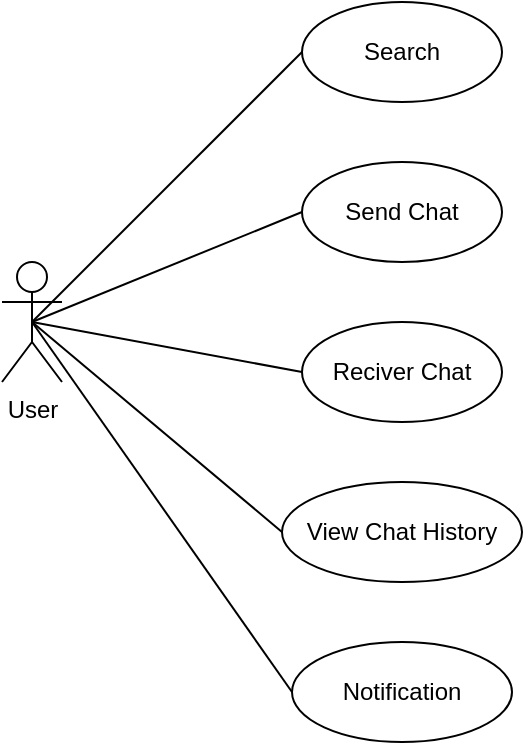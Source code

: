 <mxfile>
    <diagram id="7Q9kuq0tl1mcpIoLD8EX" name="Page-1">
        <mxGraphModel dx="423" dy="497" grid="1" gridSize="10" guides="1" tooltips="1" connect="1" arrows="1" fold="1" page="1" pageScale="1" pageWidth="827" pageHeight="1169" math="0" shadow="0">
            <root>
                <mxCell id="0"/>
                <mxCell id="1" parent="0"/>
                <mxCell id="2" value="User&lt;br&gt;" style="shape=umlActor;verticalLabelPosition=bottom;verticalAlign=top;html=1;outlineConnect=0;" parent="1" vertex="1">
                    <mxGeometry x="50" y="620" width="30" height="60" as="geometry"/>
                </mxCell>
                <mxCell id="4" value="Search" style="ellipse;whiteSpace=wrap;html=1;direction=south;" parent="1" vertex="1">
                    <mxGeometry x="200" y="490" width="100" height="50" as="geometry"/>
                </mxCell>
                <mxCell id="5" value="Send Chat" style="ellipse;whiteSpace=wrap;html=1;direction=south;" parent="1" vertex="1">
                    <mxGeometry x="200" y="570" width="100" height="50" as="geometry"/>
                </mxCell>
                <mxCell id="6" value="Reciver Chat" style="ellipse;whiteSpace=wrap;html=1;direction=south;" parent="1" vertex="1">
                    <mxGeometry x="200" y="650" width="100" height="50" as="geometry"/>
                </mxCell>
                <mxCell id="7" value="View Chat History&lt;br&gt;" style="ellipse;whiteSpace=wrap;html=1;direction=south;" parent="1" vertex="1">
                    <mxGeometry x="190" y="730" width="120" height="50" as="geometry"/>
                </mxCell>
                <mxCell id="8" value="Notification" style="ellipse;whiteSpace=wrap;html=1;direction=south;" parent="1" vertex="1">
                    <mxGeometry x="195" y="810" width="110" height="50" as="geometry"/>
                </mxCell>
                <mxCell id="9" value="" style="endArrow=none;html=1;exitX=0.5;exitY=0.5;exitDx=0;exitDy=0;exitPerimeter=0;entryX=0.5;entryY=1;entryDx=0;entryDy=0;" parent="1" source="2" target="4" edge="1">
                    <mxGeometry width="50" height="50" relative="1" as="geometry">
                        <mxPoint x="280" y="730" as="sourcePoint"/>
                        <mxPoint x="330" y="680" as="targetPoint"/>
                    </mxGeometry>
                </mxCell>
                <mxCell id="10" value="" style="endArrow=none;html=1;exitX=0.5;exitY=0.5;exitDx=0;exitDy=0;exitPerimeter=0;entryX=0.5;entryY=1;entryDx=0;entryDy=0;" parent="1" source="2" target="5" edge="1">
                    <mxGeometry width="50" height="50" relative="1" as="geometry">
                        <mxPoint x="75" y="660" as="sourcePoint"/>
                        <mxPoint x="210" y="525" as="targetPoint"/>
                    </mxGeometry>
                </mxCell>
                <mxCell id="11" value="" style="endArrow=none;html=1;exitX=0.5;exitY=0.5;exitDx=0;exitDy=0;exitPerimeter=0;entryX=0.5;entryY=1;entryDx=0;entryDy=0;" parent="1" source="2" target="6" edge="1">
                    <mxGeometry width="50" height="50" relative="1" as="geometry">
                        <mxPoint x="75" y="660" as="sourcePoint"/>
                        <mxPoint x="210" y="605" as="targetPoint"/>
                    </mxGeometry>
                </mxCell>
                <mxCell id="12" value="" style="endArrow=none;html=1;exitX=0.5;exitY=0.5;exitDx=0;exitDy=0;exitPerimeter=0;entryX=0.5;entryY=1;entryDx=0;entryDy=0;" parent="1" source="2" target="7" edge="1">
                    <mxGeometry width="50" height="50" relative="1" as="geometry">
                        <mxPoint x="75" y="660" as="sourcePoint"/>
                        <mxPoint x="210" y="685" as="targetPoint"/>
                    </mxGeometry>
                </mxCell>
                <mxCell id="13" value="" style="endArrow=none;html=1;entryX=0.5;entryY=1;entryDx=0;entryDy=0;exitX=0.5;exitY=0.5;exitDx=0;exitDy=0;exitPerimeter=0;" parent="1" source="2" target="8" edge="1">
                    <mxGeometry width="50" height="50" relative="1" as="geometry">
                        <mxPoint x="70" y="660" as="sourcePoint"/>
                        <mxPoint x="200" y="765" as="targetPoint"/>
                    </mxGeometry>
                </mxCell>
            </root>
        </mxGraphModel>
    </diagram>
</mxfile>